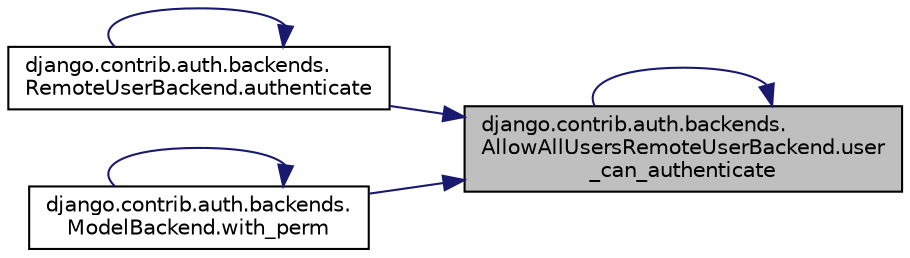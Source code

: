 digraph "django.contrib.auth.backends.AllowAllUsersRemoteUserBackend.user_can_authenticate"
{
 // LATEX_PDF_SIZE
  edge [fontname="Helvetica",fontsize="10",labelfontname="Helvetica",labelfontsize="10"];
  node [fontname="Helvetica",fontsize="10",shape=record];
  rankdir="RL";
  Node1 [label="django.contrib.auth.backends.\lAllowAllUsersRemoteUserBackend.user\l_can_authenticate",height=0.2,width=0.4,color="black", fillcolor="grey75", style="filled", fontcolor="black",tooltip=" "];
  Node1 -> Node2 [dir="back",color="midnightblue",fontsize="10",style="solid",fontname="Helvetica"];
  Node2 [label="django.contrib.auth.backends.\lRemoteUserBackend.authenticate",height=0.2,width=0.4,color="black", fillcolor="white", style="filled",URL="$dd/ddf/classdjango_1_1contrib_1_1auth_1_1backends_1_1_remote_user_backend.html#ac8cf8664a101ff979ca3d3c4ff6f7bc7",tooltip=" "];
  Node2 -> Node2 [dir="back",color="midnightblue",fontsize="10",style="solid",fontname="Helvetica"];
  Node1 -> Node1 [dir="back",color="midnightblue",fontsize="10",style="solid",fontname="Helvetica"];
  Node1 -> Node3 [dir="back",color="midnightblue",fontsize="10",style="solid",fontname="Helvetica"];
  Node3 [label="django.contrib.auth.backends.\lModelBackend.with_perm",height=0.2,width=0.4,color="black", fillcolor="white", style="filled",URL="$d4/d40/classdjango_1_1contrib_1_1auth_1_1backends_1_1_model_backend.html#a24358e3a46077b6f7f2b39e225934346",tooltip=" "];
  Node3 -> Node3 [dir="back",color="midnightblue",fontsize="10",style="solid",fontname="Helvetica"];
}
